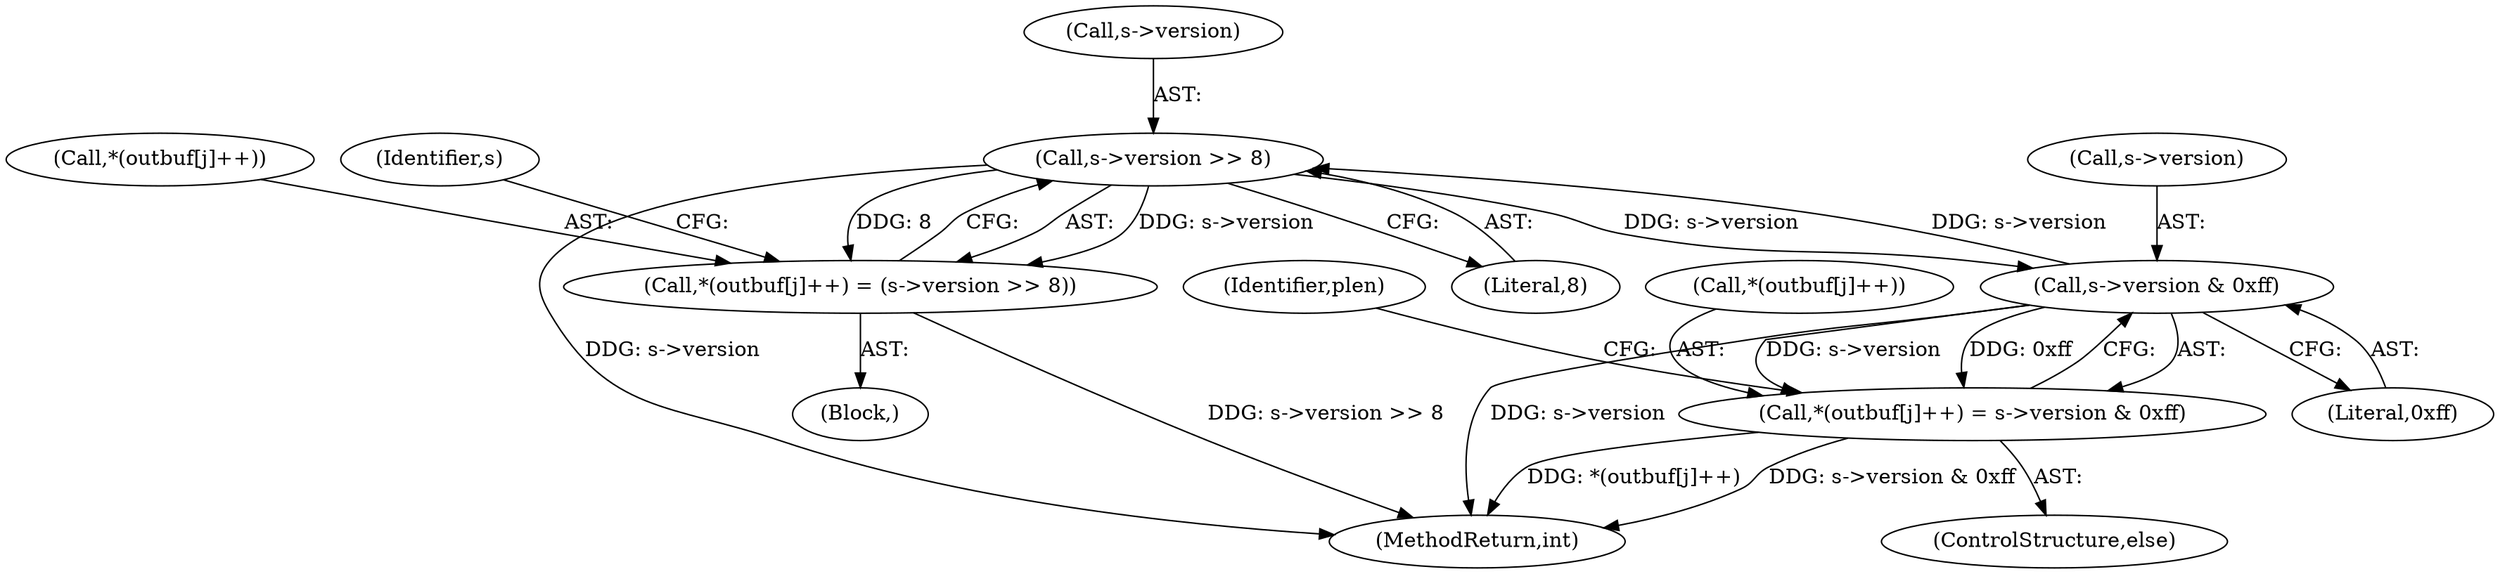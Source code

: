 digraph "0_openssl_4ad93618d26a3ea23d36ad5498ff4f59eff3a4d2@pointer" {
"1000557" [label="(Call,s->version >> 8)"];
"1000591" [label="(Call,s->version & 0xff)"];
"1000557" [label="(Call,s->version >> 8)"];
"1000551" [label="(Call,*(outbuf[j]++) = (s->version >> 8))"];
"1000585" [label="(Call,*(outbuf[j]++) = s->version & 0xff)"];
"1000551" [label="(Call,*(outbuf[j]++) = (s->version >> 8))"];
"1000535" [label="(Block,)"];
"1000586" [label="(Call,*(outbuf[j]++))"];
"1000585" [label="(Call,*(outbuf[j]++) = s->version & 0xff)"];
"1000552" [label="(Call,*(outbuf[j]++))"];
"1000557" [label="(Call,s->version >> 8)"];
"1000591" [label="(Call,s->version & 0xff)"];
"1000561" [label="(Literal,8)"];
"1000584" [label="(ControlStructure,else)"];
"1000598" [label="(Identifier,plen)"];
"1000558" [label="(Call,s->version)"];
"1000908" [label="(MethodReturn,int)"];
"1000595" [label="(Literal,0xff)"];
"1000566" [label="(Identifier,s)"];
"1000592" [label="(Call,s->version)"];
"1000557" -> "1000551"  [label="AST: "];
"1000557" -> "1000561"  [label="CFG: "];
"1000558" -> "1000557"  [label="AST: "];
"1000561" -> "1000557"  [label="AST: "];
"1000551" -> "1000557"  [label="CFG: "];
"1000557" -> "1000908"  [label="DDG: s->version"];
"1000557" -> "1000551"  [label="DDG: s->version"];
"1000557" -> "1000551"  [label="DDG: 8"];
"1000591" -> "1000557"  [label="DDG: s->version"];
"1000557" -> "1000591"  [label="DDG: s->version"];
"1000591" -> "1000585"  [label="AST: "];
"1000591" -> "1000595"  [label="CFG: "];
"1000592" -> "1000591"  [label="AST: "];
"1000595" -> "1000591"  [label="AST: "];
"1000585" -> "1000591"  [label="CFG: "];
"1000591" -> "1000908"  [label="DDG: s->version"];
"1000591" -> "1000585"  [label="DDG: s->version"];
"1000591" -> "1000585"  [label="DDG: 0xff"];
"1000551" -> "1000535"  [label="AST: "];
"1000552" -> "1000551"  [label="AST: "];
"1000566" -> "1000551"  [label="CFG: "];
"1000551" -> "1000908"  [label="DDG: s->version >> 8"];
"1000585" -> "1000584"  [label="AST: "];
"1000586" -> "1000585"  [label="AST: "];
"1000598" -> "1000585"  [label="CFG: "];
"1000585" -> "1000908"  [label="DDG: *(outbuf[j]++)"];
"1000585" -> "1000908"  [label="DDG: s->version & 0xff"];
}
